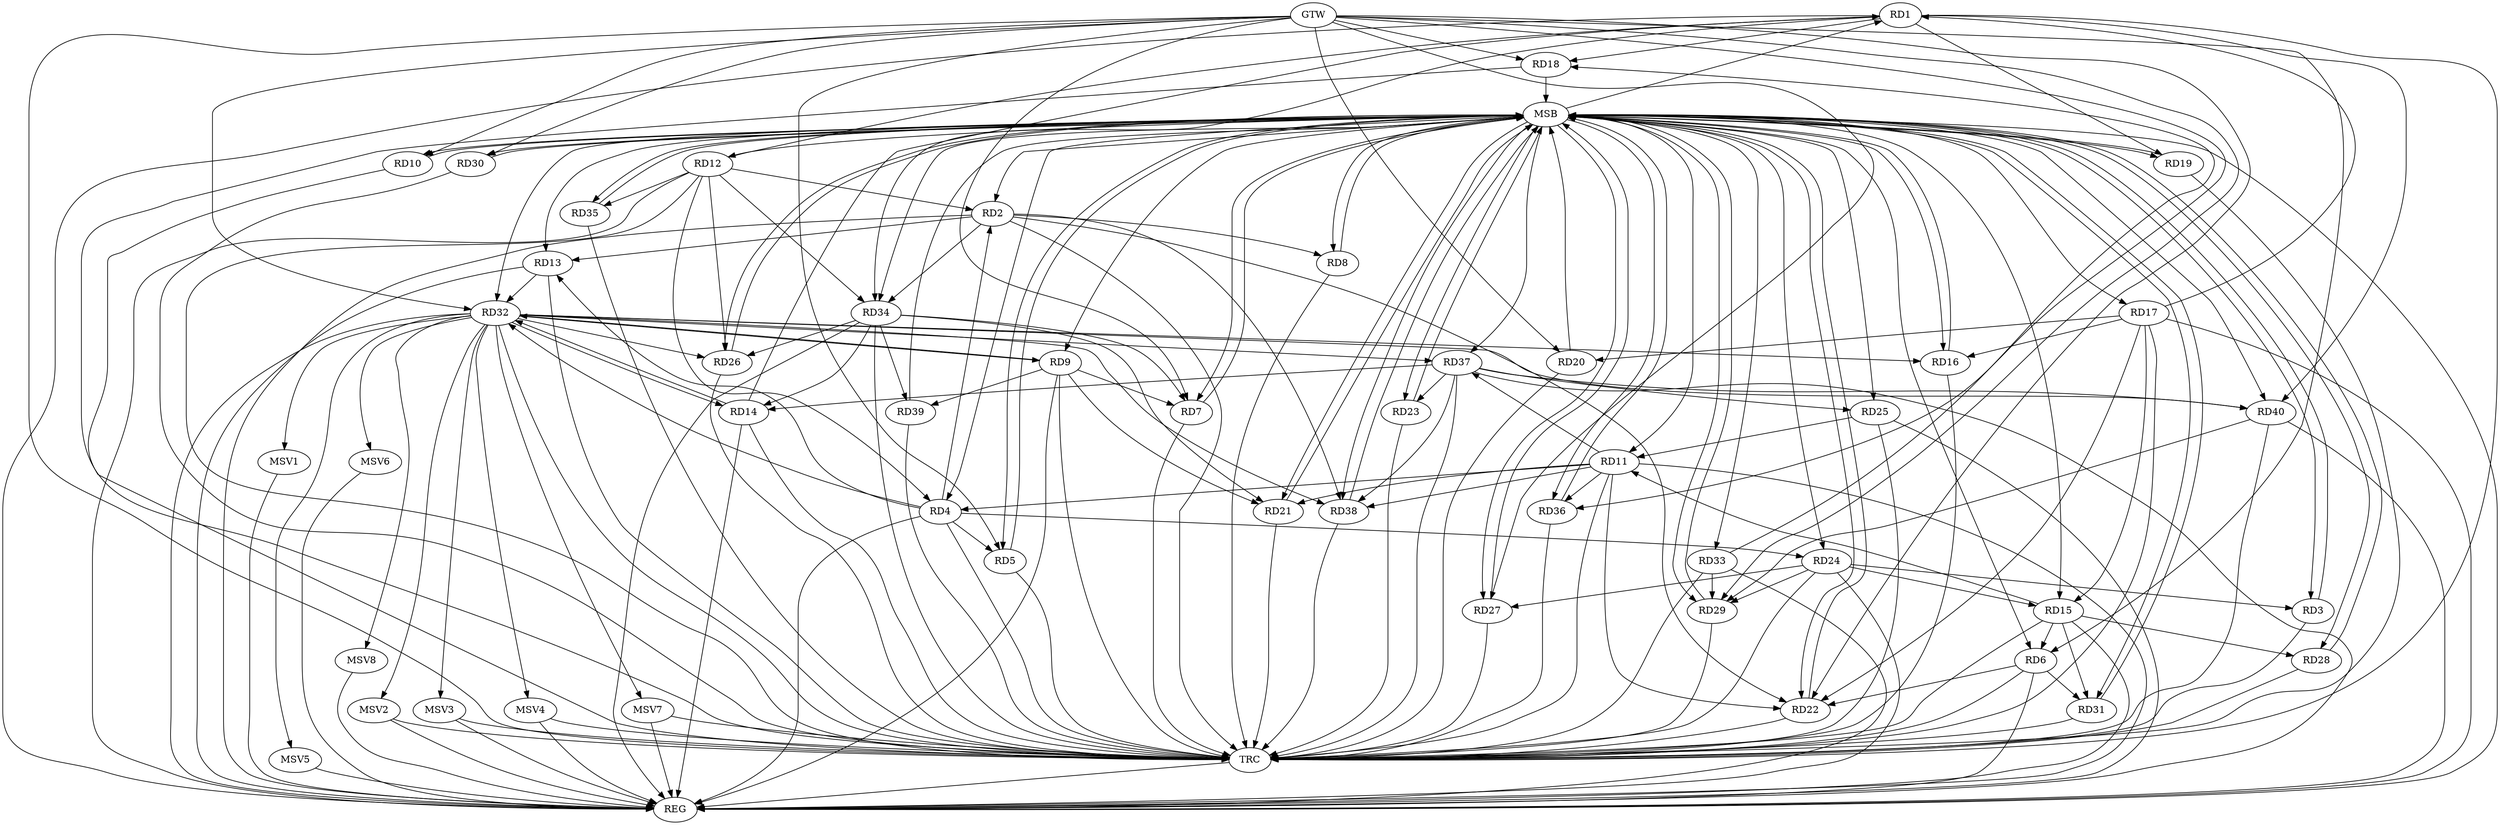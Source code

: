 strict digraph G {
  RD1 [ label="RD1" ];
  RD2 [ label="RD2" ];
  RD3 [ label="RD3" ];
  RD4 [ label="RD4" ];
  RD5 [ label="RD5" ];
  RD6 [ label="RD6" ];
  RD7 [ label="RD7" ];
  RD8 [ label="RD8" ];
  RD9 [ label="RD9" ];
  RD10 [ label="RD10" ];
  RD11 [ label="RD11" ];
  RD12 [ label="RD12" ];
  RD13 [ label="RD13" ];
  RD14 [ label="RD14" ];
  RD15 [ label="RD15" ];
  RD16 [ label="RD16" ];
  RD17 [ label="RD17" ];
  RD18 [ label="RD18" ];
  RD19 [ label="RD19" ];
  RD20 [ label="RD20" ];
  RD21 [ label="RD21" ];
  RD22 [ label="RD22" ];
  RD23 [ label="RD23" ];
  RD24 [ label="RD24" ];
  RD25 [ label="RD25" ];
  RD26 [ label="RD26" ];
  RD27 [ label="RD27" ];
  RD28 [ label="RD28" ];
  RD29 [ label="RD29" ];
  RD30 [ label="RD30" ];
  RD31 [ label="RD31" ];
  RD32 [ label="RD32" ];
  RD33 [ label="RD33" ];
  RD34 [ label="RD34" ];
  RD35 [ label="RD35" ];
  RD36 [ label="RD36" ];
  RD37 [ label="RD37" ];
  RD38 [ label="RD38" ];
  RD39 [ label="RD39" ];
  RD40 [ label="RD40" ];
  GTW [ label="GTW" ];
  REG [ label="REG" ];
  MSB [ label="MSB" ];
  TRC [ label="TRC" ];
  MSV1 [ label="MSV1" ];
  MSV2 [ label="MSV2" ];
  MSV3 [ label="MSV3" ];
  MSV4 [ label="MSV4" ];
  MSV5 [ label="MSV5" ];
  MSV6 [ label="MSV6" ];
  MSV7 [ label="MSV7" ];
  MSV8 [ label="MSV8" ];
  RD12 -> RD1;
  RD14 -> RD1;
  RD17 -> RD1;
  RD1 -> RD18;
  RD1 -> RD19;
  RD1 -> RD34;
  RD1 -> RD40;
  RD4 -> RD2;
  RD2 -> RD8;
  RD12 -> RD2;
  RD2 -> RD13;
  RD2 -> RD22;
  RD2 -> RD34;
  RD2 -> RD38;
  RD24 -> RD3;
  RD4 -> RD5;
  RD11 -> RD4;
  RD12 -> RD4;
  RD4 -> RD13;
  RD4 -> RD24;
  RD4 -> RD32;
  RD15 -> RD6;
  RD6 -> RD22;
  RD6 -> RD31;
  RD9 -> RD7;
  RD34 -> RD7;
  RD9 -> RD21;
  RD9 -> RD32;
  RD32 -> RD9;
  RD9 -> RD39;
  RD15 -> RD11;
  RD11 -> RD21;
  RD11 -> RD22;
  RD25 -> RD11;
  RD11 -> RD36;
  RD11 -> RD37;
  RD11 -> RD38;
  RD12 -> RD26;
  RD12 -> RD34;
  RD12 -> RD35;
  RD13 -> RD32;
  RD14 -> RD32;
  RD32 -> RD14;
  RD34 -> RD14;
  RD37 -> RD14;
  RD17 -> RD15;
  RD24 -> RD15;
  RD15 -> RD28;
  RD15 -> RD31;
  RD17 -> RD16;
  RD32 -> RD16;
  RD17 -> RD20;
  RD17 -> RD22;
  RD33 -> RD18;
  RD34 -> RD21;
  RD37 -> RD23;
  RD24 -> RD27;
  RD24 -> RD29;
  RD37 -> RD25;
  RD32 -> RD26;
  RD34 -> RD26;
  RD33 -> RD29;
  RD40 -> RD29;
  RD32 -> RD37;
  RD32 -> RD38;
  RD32 -> RD40;
  RD34 -> RD39;
  RD37 -> RD38;
  RD37 -> RD40;
  GTW -> RD20;
  GTW -> RD36;
  GTW -> RD7;
  GTW -> RD22;
  GTW -> RD27;
  GTW -> RD30;
  GTW -> RD32;
  GTW -> RD6;
  GTW -> RD29;
  GTW -> RD18;
  GTW -> RD5;
  GTW -> RD10;
  RD1 -> REG;
  RD2 -> REG;
  RD4 -> REG;
  RD6 -> REG;
  RD9 -> REG;
  RD11 -> REG;
  RD12 -> REG;
  RD13 -> REG;
  RD14 -> REG;
  RD15 -> REG;
  RD17 -> REG;
  RD24 -> REG;
  RD25 -> REG;
  RD32 -> REG;
  RD33 -> REG;
  RD34 -> REG;
  RD37 -> REG;
  RD40 -> REG;
  RD3 -> MSB;
  MSB -> RD29;
  MSB -> RD30;
  MSB -> RD31;
  MSB -> RD40;
  MSB -> REG;
  RD5 -> MSB;
  MSB -> RD9;
  MSB -> RD27;
  RD7 -> MSB;
  RD8 -> MSB;
  RD10 -> MSB;
  MSB -> RD1;
  MSB -> RD3;
  MSB -> RD4;
  MSB -> RD11;
  MSB -> RD24;
  MSB -> RD28;
  MSB -> RD37;
  RD16 -> MSB;
  MSB -> RD2;
  MSB -> RD10;
  MSB -> RD38;
  RD18 -> MSB;
  MSB -> RD15;
  MSB -> RD17;
  MSB -> RD21;
  RD19 -> MSB;
  RD20 -> MSB;
  MSB -> RD6;
  RD21 -> MSB;
  MSB -> RD25;
  MSB -> RD32;
  RD22 -> MSB;
  MSB -> RD8;
  MSB -> RD13;
  RD23 -> MSB;
  MSB -> RD7;
  MSB -> RD19;
  MSB -> RD33;
  RD26 -> MSB;
  MSB -> RD34;
  RD27 -> MSB;
  RD28 -> MSB;
  MSB -> RD23;
  RD29 -> MSB;
  RD30 -> MSB;
  MSB -> RD12;
  MSB -> RD36;
  RD31 -> MSB;
  MSB -> RD16;
  RD35 -> MSB;
  MSB -> RD22;
  MSB -> RD26;
  RD36 -> MSB;
  MSB -> RD5;
  MSB -> RD35;
  RD38 -> MSB;
  RD39 -> MSB;
  RD1 -> TRC;
  RD2 -> TRC;
  RD3 -> TRC;
  RD4 -> TRC;
  RD5 -> TRC;
  RD6 -> TRC;
  RD7 -> TRC;
  RD8 -> TRC;
  RD9 -> TRC;
  RD10 -> TRC;
  RD11 -> TRC;
  RD12 -> TRC;
  RD13 -> TRC;
  RD14 -> TRC;
  RD15 -> TRC;
  RD16 -> TRC;
  RD17 -> TRC;
  RD18 -> TRC;
  RD19 -> TRC;
  RD20 -> TRC;
  RD21 -> TRC;
  RD22 -> TRC;
  RD23 -> TRC;
  RD24 -> TRC;
  RD25 -> TRC;
  RD26 -> TRC;
  RD27 -> TRC;
  RD28 -> TRC;
  RD29 -> TRC;
  RD30 -> TRC;
  RD31 -> TRC;
  RD32 -> TRC;
  RD33 -> TRC;
  RD34 -> TRC;
  RD35 -> TRC;
  RD36 -> TRC;
  RD37 -> TRC;
  RD38 -> TRC;
  RD39 -> TRC;
  RD40 -> TRC;
  GTW -> TRC;
  TRC -> REG;
  RD32 -> MSV1;
  RD32 -> MSV2;
  RD32 -> MSV3;
  RD32 -> MSV4;
  RD32 -> MSV5;
  RD32 -> MSV6;
  MSV1 -> REG;
  MSV2 -> REG;
  MSV2 -> TRC;
  MSV3 -> REG;
  MSV3 -> TRC;
  MSV4 -> REG;
  MSV4 -> TRC;
  MSV5 -> REG;
  MSV6 -> REG;
  RD32 -> MSV7;
  RD32 -> MSV8;
  MSV7 -> REG;
  MSV7 -> TRC;
  MSV8 -> REG;
}
